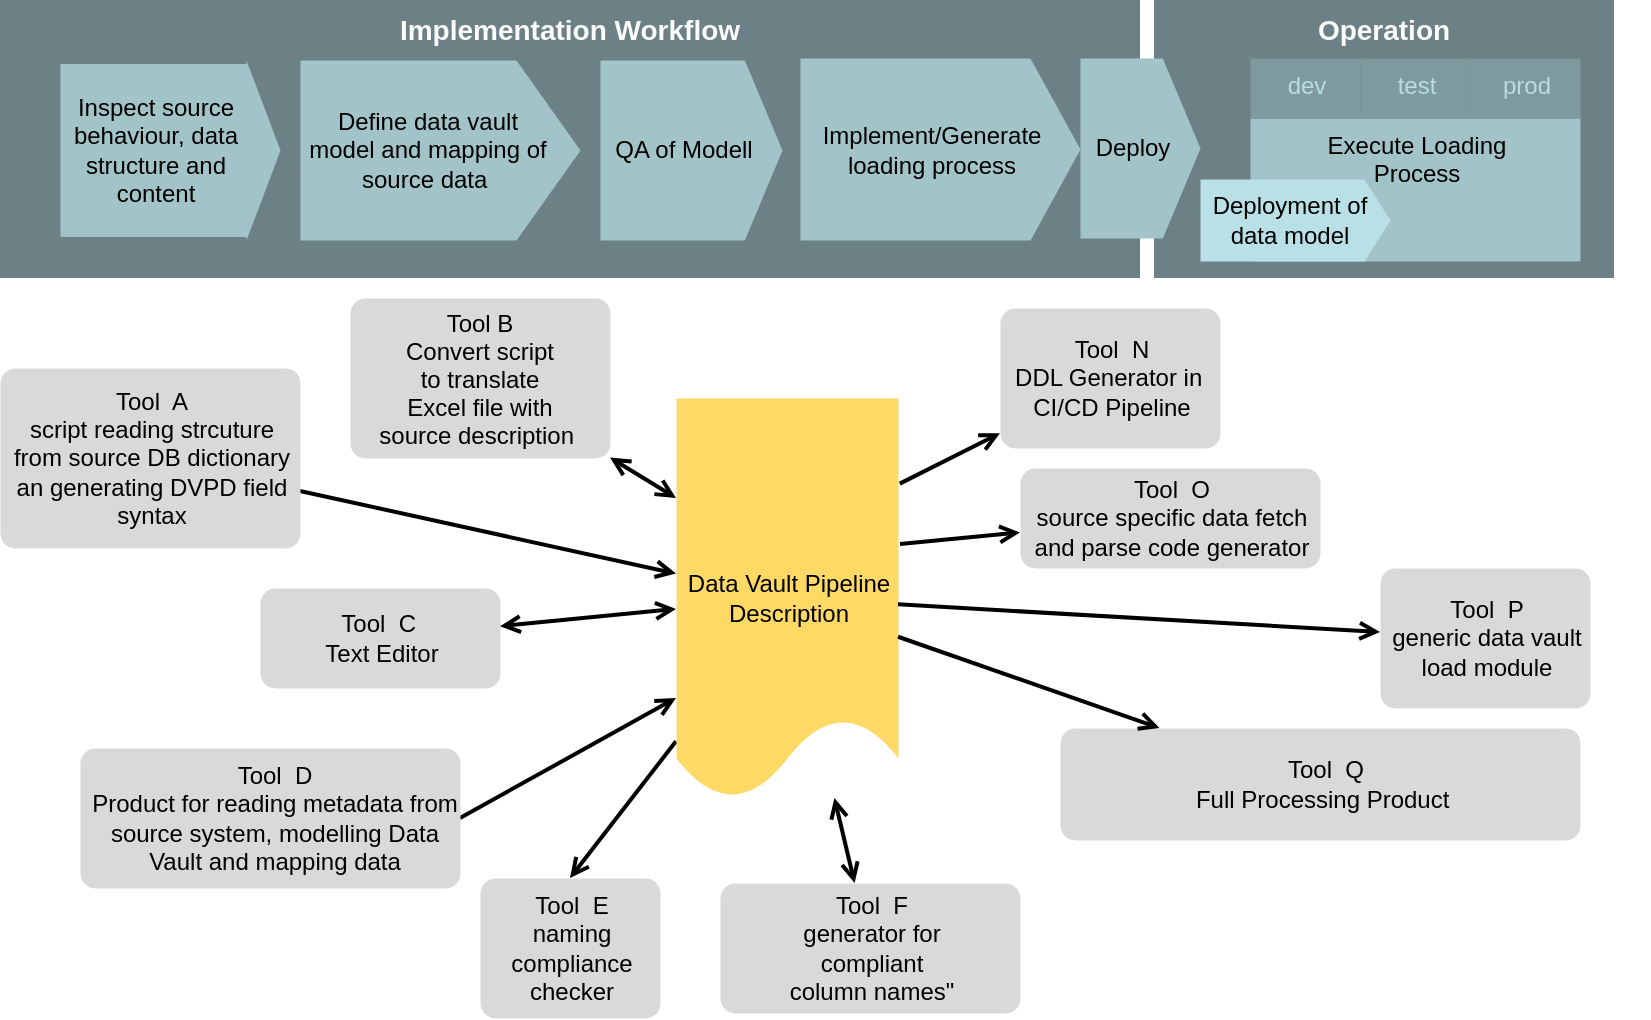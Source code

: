<mxfile version="21.6.1" type="device">
  <diagram id="H83wo0A2_F-W40oAkNy8" name="Seite-1">
    <mxGraphModel dx="1356" dy="868" grid="1" gridSize="10" guides="1" tooltips="1" connect="1" arrows="1" fold="1" page="1" pageScale="1" pageWidth="827" pageHeight="1169" background="#FFFFFF" math="0" shadow="0">
      <root>
        <mxCell id="0" />
        <mxCell id="2" value="Layer 0" parent="0" />
        <mxCell id="okJptUOzASxRLIjBkdDG-21" value="Operation" style="rounded=0;whiteSpace=wrap;html=1;fillColor=#6B8185;strokeColor=none;verticalAlign=top;fontStyle=1;fontSize=14;fontColor=#FCFCFC;" vertex="1" parent="2">
          <mxGeometry x="597" y="11" width="230" height="139" as="geometry" />
        </mxCell>
        <mxCell id="okJptUOzASxRLIjBkdDG-15" value="Implementation Workflow" style="rounded=0;whiteSpace=wrap;html=1;fillColor=#6B8185;strokeColor=none;verticalAlign=top;fontStyle=1;fontSize=14;fontColor=#FCFCFC;" vertex="1" parent="2">
          <mxGeometry x="20" y="11" width="570" height="139" as="geometry" />
        </mxCell>
        <mxCell id="ib_1mCeJuQ2F5FETemsA-15" value="&lt;div style=&quot;width: 121.8px;height:auto;word-break: break-word;&quot;&gt;&lt;div align=&quot;center&quot;&gt;&lt;font face=&quot;Arial&quot;&gt;Execute Loading Process&lt;/font&gt;&lt;/div&gt;&lt;/div&gt;" style="shape=mxgraph.arrows2.arrow;dy=0;dx=0;notch=0;shadow=0;strokeWidth=0;strokeColor=none;fillColor=#a2c4c9;opacity=100.0;html=1;nl2Br=0;verticalAlign=top;align=center;spacingLeft=2.6;spacingRight=0;whiteSpace=wrap;gliffyId=6;" parent="2" vertex="1">
          <mxGeometry x="645" y="70" width="165" height="71.5" as="geometry" />
        </mxCell>
        <mxCell id="ib_1mCeJuQ2F5FETemsA-21" style="shape=filledEdge;rounded=0;orthogonalLoop=1;jettySize=auto;html=1;entryX=0.5;entryY=0;entryDx=0;entryDy=0;labelBackgroundColor=default;strokeColor=#000000;strokeWidth=2;fontFamily=Helvetica;fontSize=11;fontColor=default;startArrow=none;startFill=0;endArrow=open;endFill=0;startSize=6;endSize=6;fillColor=none;" parent="2" source="3" target="ib_1mCeJuQ2F5FETemsA-19" edge="1">
          <mxGeometry relative="1" as="geometry" />
        </mxCell>
        <mxCell id="3" value="Data Vault&#xa;Pipeline Description" style="shape=document;size=0.2;shadow=0;strokeWidth=0;strokeColor=none;fillColor=#ffd966;opacity=100.0;nl2Br=0;verticalAlign=middle;align=center;spacingLeft=2.6;spacingRight=0;whiteSpace=wrap;gliffyId=0;" parent="2" vertex="1">
          <mxGeometry x="358" y="210" width="111" height="200" as="geometry" />
        </mxCell>
        <mxCell id="4" value="Define data vault model and mapping of source data " style="shape=mxgraph.arrows2.arrow;dy=0;dx=32;notch=0;shadow=0;strokeWidth=0;strokeColor=none;fillColor=#a2c4c9;opacity=100.0;nl2Br=0;verticalAlign=middle;align=center;spacingLeft=3.0;spacingRight=15;whiteSpace=wrap;gliffyId=2;" parent="2" vertex="1">
          <mxGeometry x="170" y="41" width="140" height="90" as="geometry" />
        </mxCell>
        <mxCell id="5" value="Inspect source behaviour,&#xa;data structure and content" style="shape=mxgraph.arrows2.arrow;dy=0.04;dx=17;notch=0;shadow=0;strokeWidth=0;strokeColor=none;fillColor=#a2c4c9;opacity=100.0;nl2Br=0;verticalAlign=middle;align=center;spacingLeft=2.6;spacingRight=16;whiteSpace=wrap;gliffyId=4;" parent="2" vertex="1">
          <mxGeometry x="50" y="41" width="110" height="90" as="geometry" />
        </mxCell>
        <mxCell id="6" value="Deployment of data model" style="shape=mxgraph.arrows2.arrow;dy=0;dx=13;notch=0;shadow=0;strokeWidth=0;strokeColor=none;fillColor=#B9E0E6;opacity=100.0;nl2Br=0;verticalAlign=middle;align=center;spacingLeft=2.6;spacingRight=7;whiteSpace=wrap;gliffyId=6;" parent="2" vertex="1">
          <mxGeometry x="620" y="100.5" width="95" height="41" as="geometry" />
        </mxCell>
        <mxCell id="7" value="&lt;div style=&quot;width: 131.4px;height:auto;word-break: break-word;&quot;&gt;&lt;div align=&quot;center&quot;&gt;&lt;font face=&quot;Arial&quot;&gt;Implement/Generate&lt;/font&gt;&lt;/div&gt;&lt;div align=&quot;center&quot;&gt;&lt;font face=&quot;Arial&quot;&gt;loading process&lt;/font&gt;&lt;/div&gt;&lt;/div&gt;" style="shape=mxgraph.arrows2.arrow;dy=0;dx=25;notch=0;shadow=0;strokeWidth=0;strokeColor=none;fillColor=#a2c4c9;opacity=100.0;html=1;nl2Br=0;verticalAlign=middle;align=center;spacingLeft=2.8;spacingRight=10;whiteSpace=wrap;gliffyId=8;" parent="2" vertex="1">
          <mxGeometry x="420" y="40" width="140" height="91" as="geometry" />
        </mxCell>
        <mxCell id="8" style="shape=filledEdge;strokeWidth=2;strokeColor=#000000;fillColor=none;startArrow=none;startFill=0;startSize=6;endArrow=open;endFill=0;endSize=6;rounded=0;gliffyId=20;" parent="2" source="15" target="3" edge="1">
          <mxGeometry width="210" height="50" relative="1" as="geometry" />
        </mxCell>
        <mxCell id="9" style="shape=filledEdge;strokeWidth=2;strokeColor=#000000;fillColor=none;startArrow=open;startFill=0;startSize=6;endArrow=open;endFill=0;endSize=6;gliffyId=23;entryX=0;entryY=0.25;entryDx=0;entryDy=0;" parent="2" source="14" target="3" edge="1">
          <mxGeometry width="210" height="50" relative="1" as="geometry" />
        </mxCell>
        <mxCell id="10" style="shape=filledEdge;strokeWidth=2;strokeColor=#000000;fillColor=none;startArrow=none;startFill=0;startSize=6;endArrow=open;endFill=0;endSize=6;rounded=0;gliffyId=24;exitX=1;exitY=0.5;exitDx=0;exitDy=0;entryX=0;entryY=0.75;entryDx=0;entryDy=0;" parent="2" source="13" target="3" edge="1">
          <mxGeometry width="210" height="50" relative="1" as="geometry" />
        </mxCell>
        <mxCell id="12" value="&lt;div style=&quot;width: 304.2px;height:auto;word-break: break-word;&quot;&gt;&lt;div align=&quot;center&quot;&gt;&lt;span style=&quot;font-family: Arial; font-size: 12px; text-decoration: none; line-height: 14px;&quot;&gt;Tool&amp;nbsp;&lt;span style=&quot;background-color: initial;&quot;&gt;&amp;nbsp;&lt;/span&gt;Q&lt;/span&gt;&lt;/div&gt;&lt;div align=&quot;center&quot;&gt;&lt;font face=&quot;Arial&quot;&gt;Full Processing Product&amp;nbsp;&lt;/font&gt;&lt;/div&gt;&lt;/div&gt;" style="shape=rect;rounded=1;arcSize=15;absoluteArcSize=1;shadow=0;strokeWidth=0;strokeColor=none;fillColor=#d9d9d9;opacity=100.0;html=1;nl2Br=0;verticalAlign=middle;align=center;spacingLeft=6.4;spacingRight=0;whiteSpace=wrap;gliffyId=14;" parent="2" vertex="1">
          <mxGeometry x="550" y="375" width="260" height="56" as="geometry" />
        </mxCell>
        <mxCell id="13" value="Tool&amp;nbsp;&amp;nbsp;D&lt;br&gt;Product for reading metadata from source system, modelling Data Vault and mapping data" style="shape=rect;rounded=1;arcSize=15;absoluteArcSize=1;shadow=0;strokeWidth=0;strokeColor=none;fillColor=#d9d9d9;opacity=100.0;nl2Br=0;verticalAlign=middle;align=center;spacingLeft=5.6;spacingRight=0;whiteSpace=wrap;gliffyId=18;html=1;" parent="2" vertex="1">
          <mxGeometry x="60" y="385" width="190" height="70" as="geometry" />
        </mxCell>
        <mxCell id="14" value="Tool B&#xa;Convert script&#xa;to translate&#xa;Excel file with &#xa;source description " style="shape=rect;rounded=1;arcSize=15;absoluteArcSize=1;shadow=0;strokeWidth=0;strokeColor=none;fillColor=#d9d9d9;opacity=100.0;nl2Br=0;verticalAlign=middle;align=center;spacingLeft=0;spacingRight=0;gliffyId=12;spacing=0;" parent="2" vertex="1">
          <mxGeometry x="195" y="160" width="130" height="80" as="geometry" />
        </mxCell>
        <mxCell id="15" value="Tool&amp;nbsp; A&lt;br&gt;script reading strcuture from source DB dictionary an generating DVPD field syntax" style="shape=rect;rounded=1;arcSize=15;absoluteArcSize=1;shadow=0;strokeWidth=0;strokeColor=none;fillColor=#d9d9d9;opacity=100.0;nl2Br=0;verticalAlign=middle;align=center;spacingLeft=2.0;spacingRight=0;gliffyId=10;whiteSpace=wrap;html=1;" parent="2" vertex="1">
          <mxGeometry x="20" y="195" width="150" height="90" as="geometry" />
        </mxCell>
        <mxCell id="VnqYi02uXxQH7F4y87i5-15" style="shape=filledEdge;strokeWidth=2;strokeColor=#000000;fillColor=none;startArrow=none;startFill=0;startSize=6;endArrow=open;endFill=0;endSize=6;rounded=0;gliffyId=28;exitX=1.008;exitY=0.214;exitDx=0;exitDy=0;exitPerimeter=0;" parent="2" source="3" target="VnqYi02uXxQH7F4y87i5-16" edge="1">
          <mxGeometry width="210" height="50" relative="1" as="geometry">
            <mxPoint x="480" y="392.9" as="sourcePoint" />
            <mxPoint x="550" y="205" as="targetPoint" />
          </mxGeometry>
        </mxCell>
        <mxCell id="VnqYi02uXxQH7F4y87i5-16" value="Tool&amp;nbsp;&amp;nbsp;N&lt;br&gt;DDL Generator in&amp;nbsp; CI/CD Pipeline" style="shape=rect;rounded=1;arcSize=15;absoluteArcSize=1;shadow=0;strokeWidth=0;strokeColor=none;fillColor=#d9d9d9;opacity=100.0;nl2Br=0;verticalAlign=middle;align=center;spacingLeft=2.0;spacingRight=0;whiteSpace=wrap;gliffyId=12;html=1;" parent="2" vertex="1">
          <mxGeometry x="520" y="165" width="110" height="70" as="geometry" />
        </mxCell>
        <mxCell id="VnqYi02uXxQH7F4y87i5-17" value="Tool&amp;nbsp;&amp;nbsp;O&lt;br&gt;source specific data fetch and parse code generator" style="shape=rect;rounded=1;arcSize=15;absoluteArcSize=1;shadow=0;strokeWidth=0;strokeColor=none;fillColor=#d9d9d9;opacity=100.0;nl2Br=0;verticalAlign=middle;align=center;spacingLeft=2.0;spacingRight=0;gliffyId=12;whiteSpace=wrap;html=1;" parent="2" vertex="1">
          <mxGeometry x="530" y="245" width="150" height="50" as="geometry" />
        </mxCell>
        <mxCell id="VnqYi02uXxQH7F4y87i5-18" value="Tool&amp;nbsp;&amp;nbsp;P&lt;br&gt;generic data vault load module" style="shape=rect;rounded=1;arcSize=15;absoluteArcSize=1;shadow=0;strokeWidth=0;strokeColor=none;fillColor=#d9d9d9;opacity=100.0;nl2Br=0;verticalAlign=middle;align=center;spacingLeft=2.0;spacingRight=0;gliffyId=12;whiteSpace=wrap;html=1;" parent="2" vertex="1">
          <mxGeometry x="710" y="295" width="105" height="70" as="geometry" />
        </mxCell>
        <mxCell id="VnqYi02uXxQH7F4y87i5-19" style="shape=filledEdge;strokeWidth=2;strokeColor=#000000;fillColor=none;startArrow=none;startFill=0;startSize=6;endArrow=open;endFill=0;endSize=6;rounded=0;gliffyId=28;exitX=1.009;exitY=0.365;exitDx=0;exitDy=0;exitPerimeter=0;" parent="2" source="3" target="VnqYi02uXxQH7F4y87i5-17" edge="1">
          <mxGeometry width="210" height="50" relative="1" as="geometry">
            <mxPoint x="481.04" y="247.916" as="sourcePoint" />
            <mxPoint x="520" y="190" as="targetPoint" />
          </mxGeometry>
        </mxCell>
        <mxCell id="VnqYi02uXxQH7F4y87i5-20" style="shape=filledEdge;strokeWidth=2;strokeColor=#000000;fillColor=none;startArrow=none;startFill=0;startSize=6;endArrow=open;endFill=0;endSize=6;rounded=0;gliffyId=28;" parent="2" source="3" target="VnqYi02uXxQH7F4y87i5-18" edge="1">
          <mxGeometry width="210" height="50" relative="1" as="geometry">
            <mxPoint x="482.99" y="266.144" as="sourcePoint" />
            <mxPoint x="680" y="230" as="targetPoint" />
          </mxGeometry>
        </mxCell>
        <mxCell id="ib_1mCeJuQ2F5FETemsA-16" value="&lt;div style=&quot;width: 141.0px;height:auto;word-break: break-word;&quot;&gt;&lt;div align=&quot;center&quot;&gt;&lt;font face=&quot;Arial&quot;&gt;QA of Modell&lt;/font&gt;&lt;/div&gt;&lt;/div&gt;" style="shape=mxgraph.arrows2.arrow;dy=0;dx=18.83;notch=0;shadow=0;strokeWidth=0;strokeColor=none;fillColor=#a2c4c9;opacity=100.0;html=1;nl2Br=0;verticalAlign=middle;align=center;spacingLeft=3.0;spacingRight=10;whiteSpace=wrap;gliffyId=2;" parent="2" vertex="1">
          <mxGeometry x="320" y="41" width="91" height="90" as="geometry" />
        </mxCell>
        <mxCell id="ib_1mCeJuQ2F5FETemsA-17" value="&lt;div style=&quot;width: 93.0px;height:auto;word-break: break-word;&quot;&gt;&lt;div align=&quot;center&quot;&gt;Tool&amp;nbsp;&lt;span style=&quot;font-family: Arial; background-color: initial;&quot;&gt;&amp;nbsp;C&amp;nbsp;&lt;/span&gt;&lt;/div&gt;&lt;div align=&quot;center&quot;&gt;&lt;font face=&quot;Arial&quot;&gt;Text Editor&lt;/font&gt;&lt;/div&gt;&lt;/div&gt;" style="shape=rect;rounded=1;arcSize=15;absoluteArcSize=1;shadow=0;strokeWidth=0;strokeColor=none;fillColor=#d9d9d9;opacity=100.0;html=1;nl2Br=0;verticalAlign=middle;align=center;spacingLeft=2.0;spacingRight=0;whiteSpace=wrap;gliffyId=12;" parent="2" vertex="1">
          <mxGeometry x="150" y="305" width="120" height="50" as="geometry" />
        </mxCell>
        <mxCell id="ib_1mCeJuQ2F5FETemsA-18" style="shape=filledEdge;strokeWidth=2;strokeColor=#000000;fillColor=none;startArrow=open;startFill=0;startSize=6;endArrow=open;endFill=0;endSize=6;gliffyId=23;" parent="2" source="ib_1mCeJuQ2F5FETemsA-17" target="3" edge="1">
          <mxGeometry width="210" height="50" relative="1" as="geometry">
            <mxPoint x="200" y="290" as="sourcePoint" />
            <mxPoint x="359" y="255" as="targetPoint" />
          </mxGeometry>
        </mxCell>
        <mxCell id="ib_1mCeJuQ2F5FETemsA-19" value="Tool&amp;nbsp;&amp;nbsp;E&lt;br&gt;naming&lt;br&gt;compliance checker" style="shape=rect;rounded=1;arcSize=15;absoluteArcSize=1;shadow=0;strokeWidth=0;strokeColor=none;fillColor=#d9d9d9;opacity=100.0;nl2Br=0;verticalAlign=middle;align=center;spacingLeft=2.0;spacingRight=0;whiteSpace=wrap;gliffyId=12;html=1;" parent="2" vertex="1">
          <mxGeometry x="260" y="450" width="90" height="70" as="geometry" />
        </mxCell>
        <mxCell id="ib_1mCeJuQ2F5FETemsA-22" style="shape=filledEdge;strokeWidth=2;strokeColor=#000000;fillColor=none;startArrow=none;startFill=0;startSize=6;endArrow=open;endFill=0;endSize=6;rounded=0;gliffyId=28;" parent="2" source="3" target="12" edge="1">
          <mxGeometry width="210" height="50" relative="1" as="geometry">
            <mxPoint x="490.95" y="273" as="sourcePoint" />
            <mxPoint x="720" y="322.5" as="targetPoint" />
          </mxGeometry>
        </mxCell>
        <mxCell id="ib_1mCeJuQ2F5FETemsA-23" value="&lt;div style=&quot;width: 93.0px;height:auto;word-break: break-word;&quot;&gt;&lt;div align=&quot;center&quot;&gt;Tool&amp;nbsp;&lt;span style=&quot;font-family: Arial; background-color: initial;&quot;&gt;&amp;nbsp;&lt;/span&gt;&lt;font face=&quot;Arial&quot;&gt;F&lt;/font&gt;&lt;/div&gt;&lt;div align=&quot;center&quot;&gt;&lt;font face=&quot;Arial&quot;&gt;generator for compliant column names&quot;&lt;/font&gt;&lt;/div&gt;&lt;/div&gt;" style="shape=rect;rounded=1;arcSize=15;absoluteArcSize=1;shadow=0;strokeWidth=0;strokeColor=none;fillColor=#d9d9d9;opacity=100.0;html=1;nl2Br=0;verticalAlign=middle;align=center;spacingLeft=2.0;spacingRight=0;whiteSpace=wrap;gliffyId=12;" parent="2" vertex="1">
          <mxGeometry x="380" y="452.5" width="150" height="65" as="geometry" />
        </mxCell>
        <mxCell id="ib_1mCeJuQ2F5FETemsA-24" style="shape=filledEdge;rounded=0;orthogonalLoop=1;jettySize=auto;html=1;labelBackgroundColor=default;strokeColor=#000000;strokeWidth=2;fontFamily=Helvetica;fontSize=11;fontColor=default;startArrow=open;startFill=0;endArrow=open;endFill=0;startSize=6;endSize=6;fillColor=none;" parent="2" source="3" target="ib_1mCeJuQ2F5FETemsA-23" edge="1">
          <mxGeometry relative="1" as="geometry">
            <mxPoint x="419.0" y="405" as="sourcePoint" />
            <mxPoint x="495" y="465" as="targetPoint" />
          </mxGeometry>
        </mxCell>
        <mxCell id="okJptUOzASxRLIjBkdDG-16" value="&lt;div style=&quot;width: 141.0px;height:auto;word-break: break-word;&quot;&gt;&lt;div align=&quot;center&quot;&gt;&lt;font face=&quot;Arial&quot;&gt;Deploy&lt;/font&gt;&lt;/div&gt;&lt;/div&gt;" style="shape=mxgraph.arrows2.arrow;dy=0;dx=18.83;notch=0;shadow=0;strokeWidth=0;strokeColor=none;fillColor=#a2c4c9;opacity=100.0;html=1;nl2Br=0;verticalAlign=middle;align=center;spacingLeft=3.0;spacingRight=10;whiteSpace=wrap;gliffyId=2;" vertex="1" parent="2">
          <mxGeometry x="560" y="40" width="60" height="90" as="geometry" />
        </mxCell>
        <mxCell id="okJptUOzASxRLIjBkdDG-17" value="&lt;div style=&quot;width: 121.8px;height:auto;word-break: break-word;&quot;&gt;&lt;div align=&quot;center&quot;&gt;&lt;font face=&quot;Arial&quot;&gt;dev&lt;/font&gt;&lt;/div&gt;&lt;/div&gt;" style="shape=mxgraph.arrows2.arrow;dy=0;dx=0;notch=0;shadow=0;strokeWidth=0;strokeColor=none;fillColor=#7F9A9E;opacity=100.0;html=1;nl2Br=0;verticalAlign=top;align=center;spacingLeft=2.6;spacingRight=0;whiteSpace=wrap;gliffyId=6;fontColor=#B7DDE3;" vertex="1" parent="2">
          <mxGeometry x="645" y="40" width="55" height="30" as="geometry" />
        </mxCell>
        <mxCell id="okJptUOzASxRLIjBkdDG-18" value="&lt;div style=&quot;width: 121.8px;height:auto;word-break: break-word;&quot;&gt;&lt;div align=&quot;center&quot;&gt;&lt;font face=&quot;Arial&quot;&gt;test&lt;/font&gt;&lt;/div&gt;&lt;/div&gt;" style="shape=mxgraph.arrows2.arrow;dy=0;dx=0;notch=0;shadow=0;strokeWidth=0;strokeColor=none;fillColor=#7F9A9E;opacity=100.0;html=1;nl2Br=0;verticalAlign=top;align=center;spacingLeft=2.6;spacingRight=0;whiteSpace=wrap;gliffyId=6;fontColor=#B7DDE3;" vertex="1" parent="2">
          <mxGeometry x="700" y="40" width="55" height="30" as="geometry" />
        </mxCell>
        <mxCell id="okJptUOzASxRLIjBkdDG-19" value="&lt;div style=&quot;width: 121.8px;height:auto;word-break: break-word;&quot;&gt;&lt;div align=&quot;center&quot;&gt;&lt;font face=&quot;Arial&quot;&gt;prod&lt;/font&gt;&lt;/div&gt;&lt;/div&gt;" style="shape=mxgraph.arrows2.arrow;dy=0;dx=0;notch=0;shadow=0;strokeWidth=0;strokeColor=none;fillColor=#7F9A9E;opacity=100.0;html=1;nl2Br=0;verticalAlign=top;align=center;spacingLeft=2.6;spacingRight=0;whiteSpace=wrap;gliffyId=6;fontColor=#B7DDE3;" vertex="1" parent="2">
          <mxGeometry x="755" y="40" width="55" height="30" as="geometry" />
        </mxCell>
      </root>
    </mxGraphModel>
  </diagram>
</mxfile>
